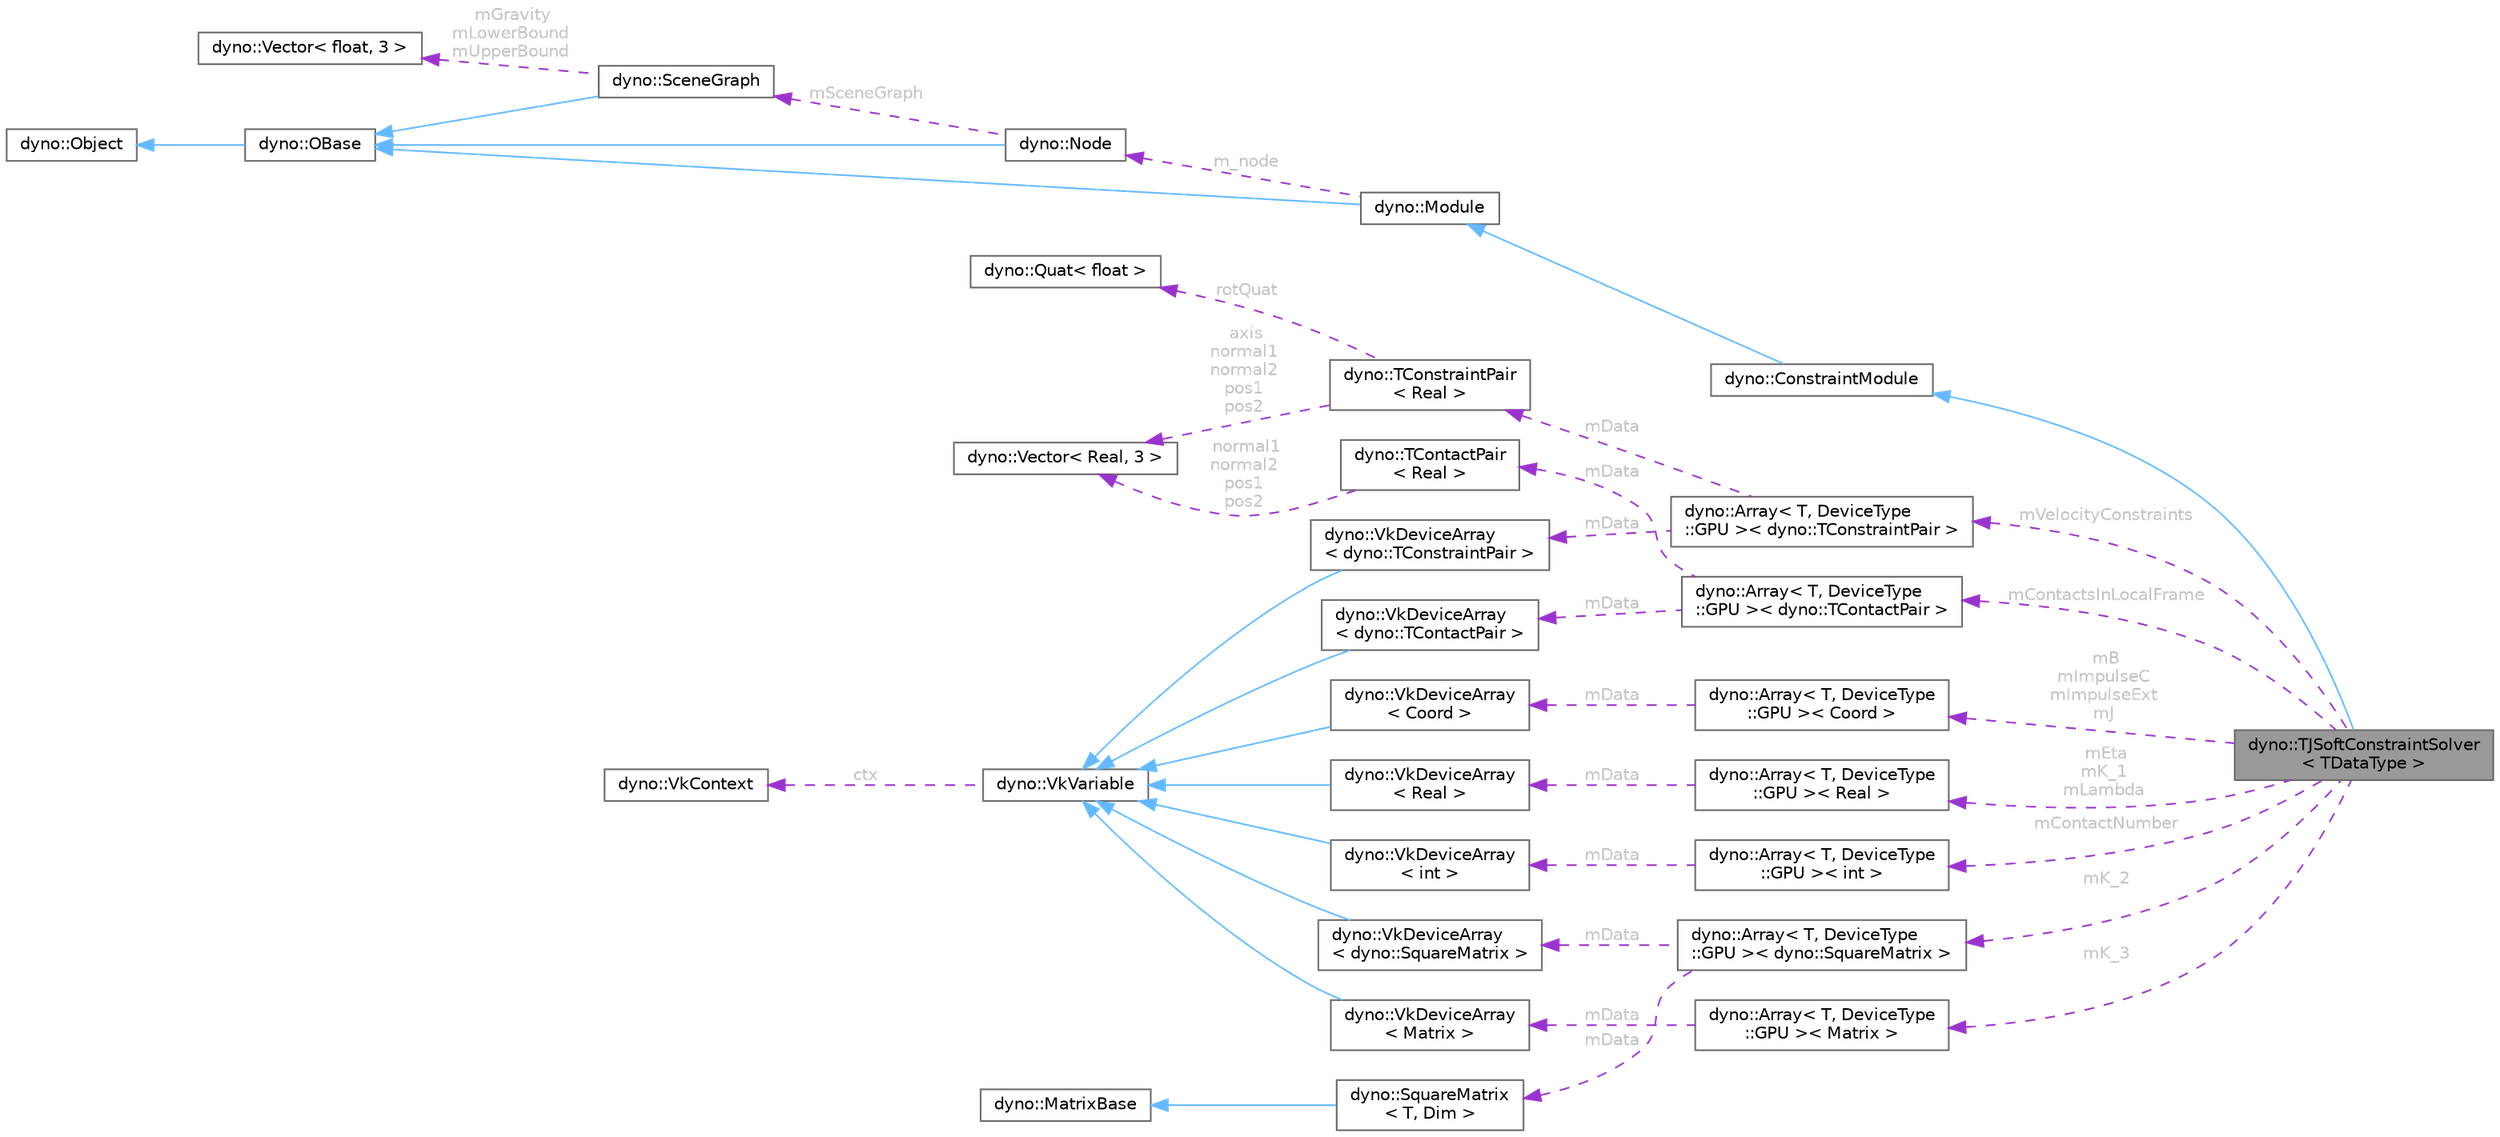 digraph "dyno::TJSoftConstraintSolver&lt; TDataType &gt;"
{
 // LATEX_PDF_SIZE
  bgcolor="transparent";
  edge [fontname=Helvetica,fontsize=10,labelfontname=Helvetica,labelfontsize=10];
  node [fontname=Helvetica,fontsize=10,shape=box,height=0.2,width=0.4];
  rankdir="LR";
  Node1 [id="Node000001",label="dyno::TJSoftConstraintSolver\l\< TDataType \>",height=0.2,width=0.4,color="gray40", fillcolor="grey60", style="filled", fontcolor="black",tooltip=" "];
  Node2 -> Node1 [id="edge1_Node000001_Node000002",dir="back",color="steelblue1",style="solid",tooltip=" "];
  Node2 [id="Node000002",label="dyno::ConstraintModule",height=0.2,width=0.4,color="gray40", fillcolor="white", style="filled",URL="$classdyno_1_1_constraint_module.html",tooltip=" "];
  Node3 -> Node2 [id="edge2_Node000002_Node000003",dir="back",color="steelblue1",style="solid",tooltip=" "];
  Node3 [id="Node000003",label="dyno::Module",height=0.2,width=0.4,color="gray40", fillcolor="white", style="filled",URL="$classdyno_1_1_module.html",tooltip=" "];
  Node4 -> Node3 [id="edge3_Node000003_Node000004",dir="back",color="steelblue1",style="solid",tooltip=" "];
  Node4 [id="Node000004",label="dyno::OBase",height=0.2,width=0.4,color="gray40", fillcolor="white", style="filled",URL="$classdyno_1_1_o_base.html",tooltip=" "];
  Node5 -> Node4 [id="edge4_Node000004_Node000005",dir="back",color="steelblue1",style="solid",tooltip=" "];
  Node5 [id="Node000005",label="dyno::Object",height=0.2,width=0.4,color="gray40", fillcolor="white", style="filled",URL="$classdyno_1_1_object.html",tooltip=" "];
  Node6 -> Node3 [id="edge5_Node000003_Node000006",dir="back",color="darkorchid3",style="dashed",tooltip=" ",label=" m_node",fontcolor="grey" ];
  Node6 [id="Node000006",label="dyno::Node",height=0.2,width=0.4,color="gray40", fillcolor="white", style="filled",URL="$classdyno_1_1_node.html",tooltip=" "];
  Node4 -> Node6 [id="edge6_Node000006_Node000004",dir="back",color="steelblue1",style="solid",tooltip=" "];
  Node7 -> Node6 [id="edge7_Node000006_Node000007",dir="back",color="darkorchid3",style="dashed",tooltip=" ",label=" mSceneGraph",fontcolor="grey" ];
  Node7 [id="Node000007",label="dyno::SceneGraph",height=0.2,width=0.4,color="gray40", fillcolor="white", style="filled",URL="$classdyno_1_1_scene_graph.html",tooltip=" "];
  Node4 -> Node7 [id="edge8_Node000007_Node000004",dir="back",color="steelblue1",style="solid",tooltip=" "];
  Node8 -> Node7 [id="edge9_Node000007_Node000008",dir="back",color="darkorchid3",style="dashed",tooltip=" ",label=" mGravity\nmLowerBound\nmUpperBound",fontcolor="grey" ];
  Node8 [id="Node000008",label="dyno::Vector\< float, 3 \>",height=0.2,width=0.4,color="gray40", fillcolor="white", style="filled",URL="$classdyno_1_1_vector.html",tooltip=" "];
  Node9 -> Node1 [id="edge10_Node000001_Node000009",dir="back",color="darkorchid3",style="dashed",tooltip=" ",label=" mB\nmImpulseC\nmImpulseExt\nmJ",fontcolor="grey" ];
  Node9 [id="Node000009",label="dyno::Array\< T, DeviceType\l::GPU \>\< Coord \>",height=0.2,width=0.4,color="gray40", fillcolor="white", style="filled",URL="$classdyno_1_1_array_3_01_t_00_01_device_type_1_1_g_p_u_01_4.html",tooltip=" "];
  Node10 -> Node9 [id="edge11_Node000009_Node000010",dir="back",color="darkorchid3",style="dashed",tooltip=" ",label=" mData",fontcolor="grey" ];
  Node10 [id="Node000010",label="dyno::VkDeviceArray\l\< Coord \>",height=0.2,width=0.4,color="gray40", fillcolor="white", style="filled",URL="$classdyno_1_1_vk_device_array.html",tooltip=" "];
  Node11 -> Node10 [id="edge12_Node000010_Node000011",dir="back",color="steelblue1",style="solid",tooltip=" "];
  Node11 [id="Node000011",label="dyno::VkVariable",height=0.2,width=0.4,color="gray40", fillcolor="white", style="filled",URL="$classdyno_1_1_vk_variable.html",tooltip=" "];
  Node12 -> Node11 [id="edge13_Node000011_Node000012",dir="back",color="darkorchid3",style="dashed",tooltip=" ",label=" ctx",fontcolor="grey" ];
  Node12 [id="Node000012",label="dyno::VkContext",height=0.2,width=0.4,color="gray40", fillcolor="white", style="filled",URL="$classdyno_1_1_vk_context.html",tooltip=" "];
  Node13 -> Node1 [id="edge14_Node000001_Node000013",dir="back",color="darkorchid3",style="dashed",tooltip=" ",label=" mEta\nmK_1\nmLambda",fontcolor="grey" ];
  Node13 [id="Node000013",label="dyno::Array\< T, DeviceType\l::GPU \>\< Real \>",height=0.2,width=0.4,color="gray40", fillcolor="white", style="filled",URL="$classdyno_1_1_array_3_01_t_00_01_device_type_1_1_g_p_u_01_4.html",tooltip=" "];
  Node14 -> Node13 [id="edge15_Node000013_Node000014",dir="back",color="darkorchid3",style="dashed",tooltip=" ",label=" mData",fontcolor="grey" ];
  Node14 [id="Node000014",label="dyno::VkDeviceArray\l\< Real \>",height=0.2,width=0.4,color="gray40", fillcolor="white", style="filled",URL="$classdyno_1_1_vk_device_array.html",tooltip=" "];
  Node11 -> Node14 [id="edge16_Node000014_Node000011",dir="back",color="steelblue1",style="solid",tooltip=" "];
  Node15 -> Node1 [id="edge17_Node000001_Node000015",dir="back",color="darkorchid3",style="dashed",tooltip=" ",label=" mContactsInLocalFrame",fontcolor="grey" ];
  Node15 [id="Node000015",label="dyno::Array\< T, DeviceType\l::GPU \>\< dyno::TContactPair \>",height=0.2,width=0.4,color="gray40", fillcolor="white", style="filled",URL="$classdyno_1_1_array_3_01_t_00_01_device_type_1_1_g_p_u_01_4.html",tooltip=" "];
  Node16 -> Node15 [id="edge18_Node000015_Node000016",dir="back",color="darkorchid3",style="dashed",tooltip=" ",label=" mData",fontcolor="grey" ];
  Node16 [id="Node000016",label="dyno::TContactPair\l\< Real \>",height=0.2,width=0.4,color="gray40", fillcolor="white", style="filled",URL="$classdyno_1_1_t_contact_pair.html",tooltip=" "];
  Node17 -> Node16 [id="edge19_Node000016_Node000017",dir="back",color="darkorchid3",style="dashed",tooltip=" ",label=" normal1\nnormal2\npos1\npos2",fontcolor="grey" ];
  Node17 [id="Node000017",label="dyno::Vector\< Real, 3 \>",height=0.2,width=0.4,color="gray40", fillcolor="white", style="filled",URL="$classdyno_1_1_vector.html",tooltip=" "];
  Node18 -> Node15 [id="edge20_Node000015_Node000018",dir="back",color="darkorchid3",style="dashed",tooltip=" ",label=" mData",fontcolor="grey" ];
  Node18 [id="Node000018",label="dyno::VkDeviceArray\l\< dyno::TContactPair \>",height=0.2,width=0.4,color="gray40", fillcolor="white", style="filled",URL="$classdyno_1_1_vk_device_array.html",tooltip=" "];
  Node11 -> Node18 [id="edge21_Node000018_Node000011",dir="back",color="steelblue1",style="solid",tooltip=" "];
  Node19 -> Node1 [id="edge22_Node000001_Node000019",dir="back",color="darkorchid3",style="dashed",tooltip=" ",label=" mVelocityConstraints",fontcolor="grey" ];
  Node19 [id="Node000019",label="dyno::Array\< T, DeviceType\l::GPU \>\< dyno::TConstraintPair \>",height=0.2,width=0.4,color="gray40", fillcolor="white", style="filled",URL="$classdyno_1_1_array_3_01_t_00_01_device_type_1_1_g_p_u_01_4.html",tooltip=" "];
  Node20 -> Node19 [id="edge23_Node000019_Node000020",dir="back",color="darkorchid3",style="dashed",tooltip=" ",label=" mData",fontcolor="grey" ];
  Node20 [id="Node000020",label="dyno::TConstraintPair\l\< Real \>",height=0.2,width=0.4,color="gray40", fillcolor="white", style="filled",URL="$classdyno_1_1_t_constraint_pair.html",tooltip=" "];
  Node17 -> Node20 [id="edge24_Node000020_Node000017",dir="back",color="darkorchid3",style="dashed",tooltip=" ",label=" axis\nnormal1\nnormal2\npos1\npos2",fontcolor="grey" ];
  Node21 -> Node20 [id="edge25_Node000020_Node000021",dir="back",color="darkorchid3",style="dashed",tooltip=" ",label=" rotQuat",fontcolor="grey" ];
  Node21 [id="Node000021",label="dyno::Quat\< float \>",height=0.2,width=0.4,color="gray40", fillcolor="white", style="filled",URL="$classdyno_1_1_quat.html",tooltip=" "];
  Node22 -> Node19 [id="edge26_Node000019_Node000022",dir="back",color="darkorchid3",style="dashed",tooltip=" ",label=" mData",fontcolor="grey" ];
  Node22 [id="Node000022",label="dyno::VkDeviceArray\l\< dyno::TConstraintPair \>",height=0.2,width=0.4,color="gray40", fillcolor="white", style="filled",URL="$classdyno_1_1_vk_device_array.html",tooltip=" "];
  Node11 -> Node22 [id="edge27_Node000022_Node000011",dir="back",color="steelblue1",style="solid",tooltip=" "];
  Node23 -> Node1 [id="edge28_Node000001_Node000023",dir="back",color="darkorchid3",style="dashed",tooltip=" ",label=" mContactNumber",fontcolor="grey" ];
  Node23 [id="Node000023",label="dyno::Array\< T, DeviceType\l::GPU \>\< int \>",height=0.2,width=0.4,color="gray40", fillcolor="white", style="filled",URL="$classdyno_1_1_array_3_01_t_00_01_device_type_1_1_g_p_u_01_4.html",tooltip=" "];
  Node24 -> Node23 [id="edge29_Node000023_Node000024",dir="back",color="darkorchid3",style="dashed",tooltip=" ",label=" mData",fontcolor="grey" ];
  Node24 [id="Node000024",label="dyno::VkDeviceArray\l\< int \>",height=0.2,width=0.4,color="gray40", fillcolor="white", style="filled",URL="$classdyno_1_1_vk_device_array.html",tooltip=" "];
  Node11 -> Node24 [id="edge30_Node000024_Node000011",dir="back",color="steelblue1",style="solid",tooltip=" "];
  Node25 -> Node1 [id="edge31_Node000001_Node000025",dir="back",color="darkorchid3",style="dashed",tooltip=" ",label=" mK_2",fontcolor="grey" ];
  Node25 [id="Node000025",label="dyno::Array\< T, DeviceType\l::GPU \>\< dyno::SquareMatrix \>",height=0.2,width=0.4,color="gray40", fillcolor="white", style="filled",URL="$classdyno_1_1_array_3_01_t_00_01_device_type_1_1_g_p_u_01_4.html",tooltip=" "];
  Node26 -> Node25 [id="edge32_Node000025_Node000026",dir="back",color="darkorchid3",style="dashed",tooltip=" ",label=" mData",fontcolor="grey" ];
  Node26 [id="Node000026",label="dyno::SquareMatrix\l\< T, Dim \>",height=0.2,width=0.4,color="gray40", fillcolor="white", style="filled",URL="$classdyno_1_1_square_matrix.html",tooltip=" "];
  Node27 -> Node26 [id="edge33_Node000026_Node000027",dir="back",color="steelblue1",style="solid",tooltip=" "];
  Node27 [id="Node000027",label="dyno::MatrixBase",height=0.2,width=0.4,color="gray40", fillcolor="white", style="filled",URL="$classdyno_1_1_matrix_base.html",tooltip=" "];
  Node28 -> Node25 [id="edge34_Node000025_Node000028",dir="back",color="darkorchid3",style="dashed",tooltip=" ",label=" mData",fontcolor="grey" ];
  Node28 [id="Node000028",label="dyno::VkDeviceArray\l\< dyno::SquareMatrix \>",height=0.2,width=0.4,color="gray40", fillcolor="white", style="filled",URL="$classdyno_1_1_vk_device_array.html",tooltip=" "];
  Node11 -> Node28 [id="edge35_Node000028_Node000011",dir="back",color="steelblue1",style="solid",tooltip=" "];
  Node29 -> Node1 [id="edge36_Node000001_Node000029",dir="back",color="darkorchid3",style="dashed",tooltip=" ",label=" mK_3",fontcolor="grey" ];
  Node29 [id="Node000029",label="dyno::Array\< T, DeviceType\l::GPU \>\< Matrix \>",height=0.2,width=0.4,color="gray40", fillcolor="white", style="filled",URL="$classdyno_1_1_array_3_01_t_00_01_device_type_1_1_g_p_u_01_4.html",tooltip=" "];
  Node30 -> Node29 [id="edge37_Node000029_Node000030",dir="back",color="darkorchid3",style="dashed",tooltip=" ",label=" mData",fontcolor="grey" ];
  Node30 [id="Node000030",label="dyno::VkDeviceArray\l\< Matrix \>",height=0.2,width=0.4,color="gray40", fillcolor="white", style="filled",URL="$classdyno_1_1_vk_device_array.html",tooltip=" "];
  Node11 -> Node30 [id="edge38_Node000030_Node000011",dir="back",color="steelblue1",style="solid",tooltip=" "];
}
